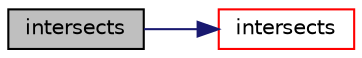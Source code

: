 digraph "intersects"
{
  bgcolor="transparent";
  edge [fontname="Helvetica",fontsize="10",labelfontname="Helvetica",labelfontsize="10"];
  node [fontname="Helvetica",fontsize="10",shape=record];
  rankdir="LR";
  Node1 [label="intersects",height=0.2,width=0.4,color="black", fillcolor="grey75", style="filled", fontcolor="black"];
  Node1 -> Node2 [color="midnightblue",fontsize="10",style="solid",fontname="Helvetica"];
  Node2 [label="intersects",height=0.2,width=0.4,color="red",URL="$a02746.html#a7b968ac574e0503bc9eaf185e0ef5b3c",tooltip="Intersects segment; set point to intersection position and face,. "];
}
